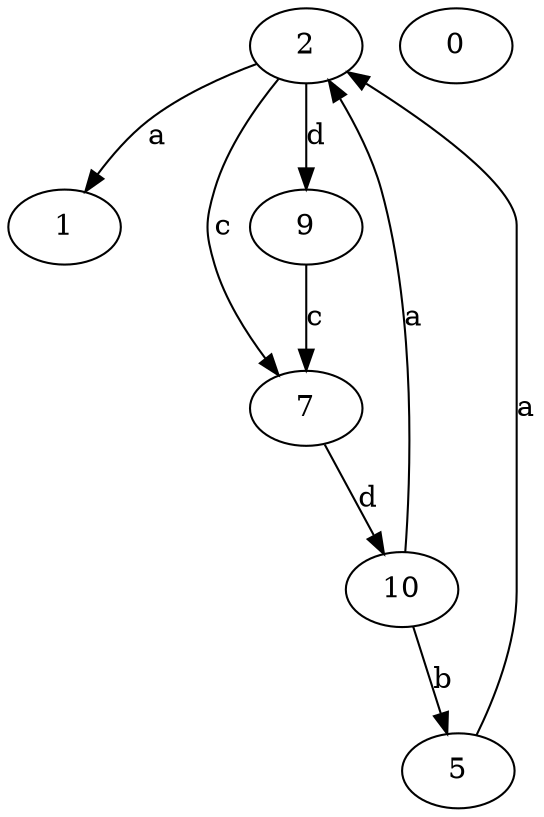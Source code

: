 strict digraph  {
1;
2;
5;
7;
9;
10;
0;
2 -> 1  [label=a];
2 -> 7  [label=c];
2 -> 9  [label=d];
5 -> 2  [label=a];
7 -> 10  [label=d];
9 -> 7  [label=c];
10 -> 2  [label=a];
10 -> 5  [label=b];
}
